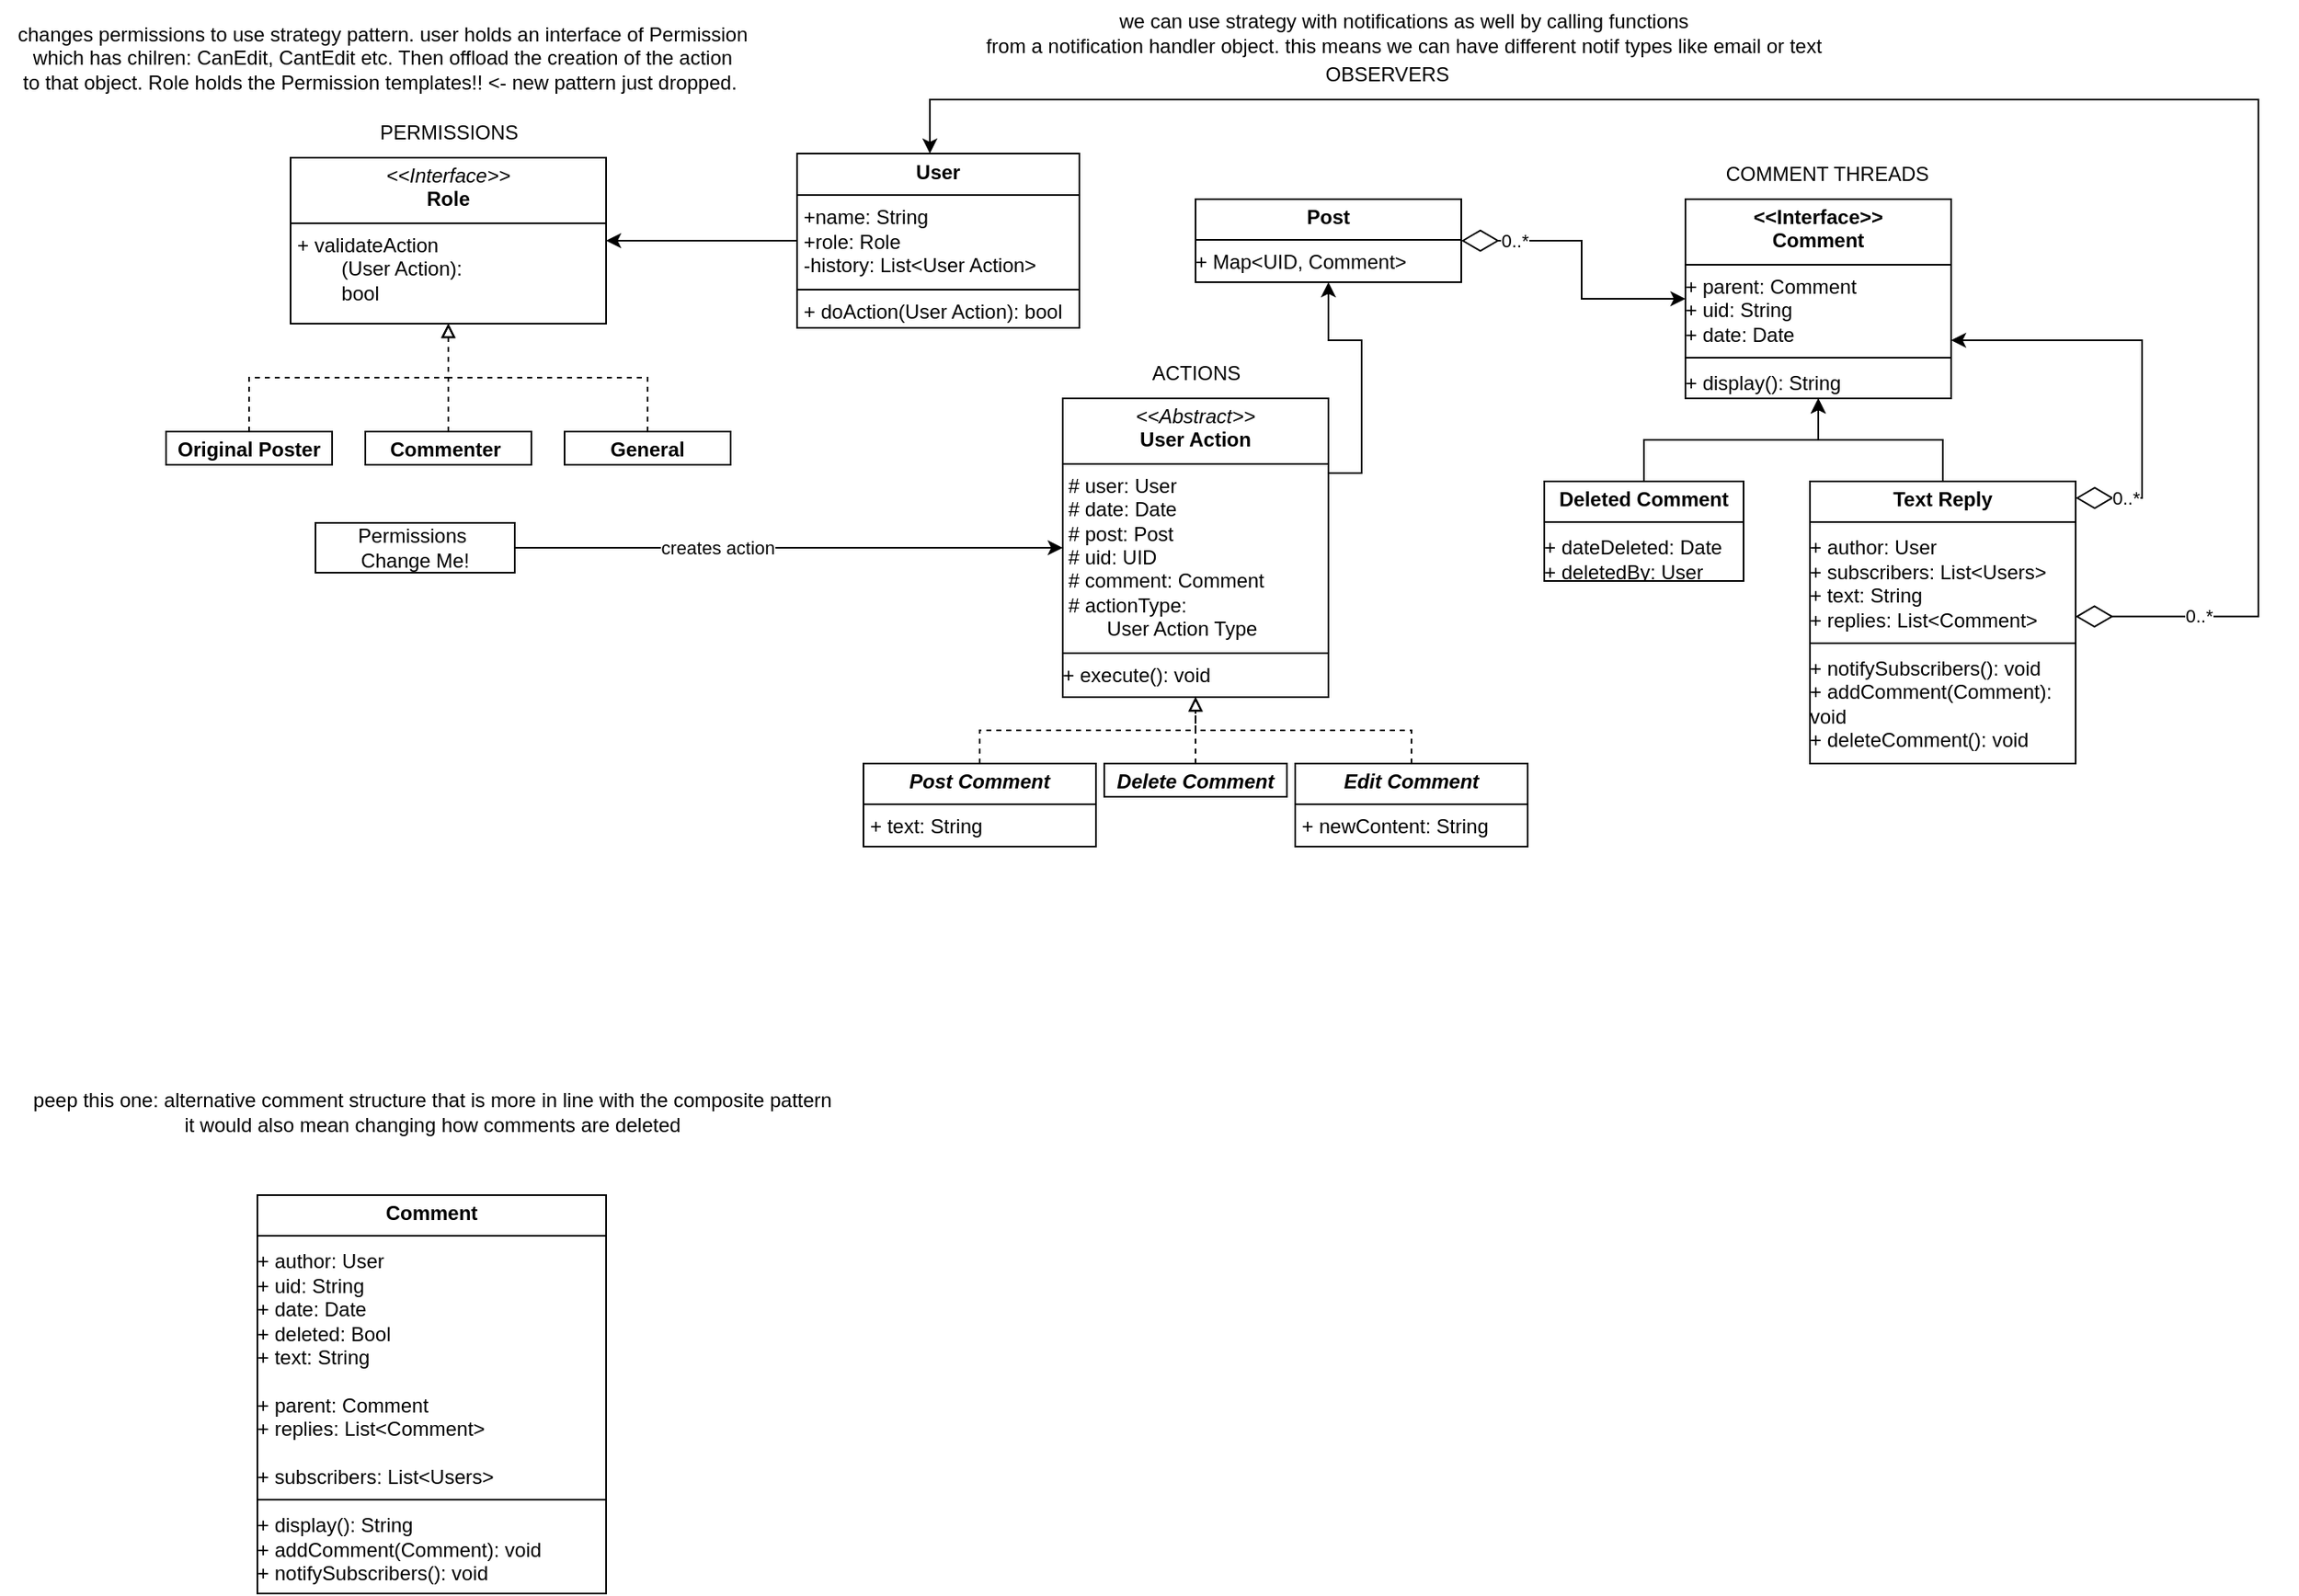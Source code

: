 <mxfile version="25.0.3">
  <diagram name="Page-1" id="dYeS0N-J2XbGxKYjIUa5">
    <mxGraphModel dx="2223" dy="699" grid="1" gridSize="10" guides="1" tooltips="1" connect="1" arrows="1" fold="1" page="1" pageScale="1" pageWidth="850" pageHeight="1100" math="0" shadow="0">
      <root>
        <mxCell id="0" />
        <mxCell id="1" parent="0" />
        <mxCell id="ACXyOTVwt8eLpyd3R-gj-3" style="edgeStyle=orthogonalEdgeStyle;rounded=0;orthogonalLoop=1;jettySize=auto;html=1;exitX=0.999;exitY=0.479;exitDx=0;exitDy=0;startArrow=diamondThin;startFill=0;startSize=20;exitPerimeter=0;" parent="1" source="ACXyOTVwt8eLpyd3R-gj-7" target="IfjuIOWjXW62O33DEMEJ-4" edge="1">
          <mxGeometry relative="1" as="geometry">
            <Array as="points">
              <mxPoint x="920" y="371" />
              <mxPoint x="920" y="60" />
              <mxPoint x="120" y="60" />
            </Array>
            <mxPoint x="625" y="120" as="sourcePoint" />
          </mxGeometry>
        </mxCell>
        <mxCell id="ACXyOTVwt8eLpyd3R-gj-5" value="0..*" style="edgeLabel;html=1;align=center;verticalAlign=middle;resizable=0;points=[];" parent="ACXyOTVwt8eLpyd3R-gj-3" vertex="1" connectable="0">
          <mxGeometry x="-0.888" y="4" relative="1" as="geometry">
            <mxPoint x="4" y="3" as="offset" />
          </mxGeometry>
        </mxCell>
        <mxCell id="ACXyOTVwt8eLpyd3R-gj-2" style="edgeStyle=orthogonalEdgeStyle;rounded=0;orthogonalLoop=1;jettySize=auto;html=1;" parent="1" source="IfjuIOWjXW62O33DEMEJ-4" target="sb-2HTpANfwCJl85uCGh-10" edge="1">
          <mxGeometry relative="1" as="geometry" />
        </mxCell>
        <mxCell id="IfjuIOWjXW62O33DEMEJ-4" value="&lt;p style=&quot;margin:0px;margin-top:4px;text-align:center;&quot;&gt;&lt;b&gt;User&lt;/b&gt;&lt;/p&gt;&lt;hr style=&quot;border-style:solid;&quot; size=&quot;1&quot;&gt;&lt;p style=&quot;margin:0px;margin-left:4px;&quot;&gt;+name: String&lt;/p&gt;&lt;p style=&quot;margin:0px;margin-left:4px;&quot;&gt;+role: Role&lt;br&gt;-history: List&amp;lt;User Action&amp;gt;&lt;/p&gt;&lt;hr style=&quot;border-style:solid;&quot; size=&quot;1&quot;&gt;&lt;p style=&quot;margin:0px;margin-left:4px;&quot;&gt;+ doAction(User Action): bool&lt;/p&gt;" style="verticalAlign=top;align=left;overflow=fill;html=1;whiteSpace=wrap;" parent="1" vertex="1">
          <mxGeometry x="40" y="92.5" width="170" height="105" as="geometry" />
        </mxCell>
        <mxCell id="LP4MEjaqBTGkGhnqhpCd-4" style="edgeStyle=orthogonalEdgeStyle;rounded=0;orthogonalLoop=1;jettySize=auto;html=1;exitX=1;exitY=0.25;exitDx=0;exitDy=0;" edge="1" parent="1" source="IfjuIOWjXW62O33DEMEJ-6" target="IfjuIOWjXW62O33DEMEJ-19">
          <mxGeometry relative="1" as="geometry" />
        </mxCell>
        <mxCell id="IfjuIOWjXW62O33DEMEJ-6" value="&lt;p style=&quot;margin:0px;margin-top:4px;text-align:center;&quot;&gt;&lt;i&gt;&amp;lt;&amp;lt;Abstract&amp;gt;&amp;gt;&lt;/i&gt;&lt;br&gt;&lt;b&gt;User Action&lt;br&gt;&lt;/b&gt;&lt;/p&gt;&lt;hr style=&quot;border-style: solid;&quot; size=&quot;1&quot;&gt;&amp;nbsp;# user: User&lt;div&gt;&amp;nbsp;# date: Date&lt;/div&gt;&lt;div&gt;&amp;nbsp;# post: Post&amp;nbsp;&lt;br&gt;&amp;nbsp;# uid: UID&lt;br&gt;&amp;nbsp;# comment: Comment&lt;/div&gt;&lt;div&gt;&amp;nbsp;# actionType: &lt;br&gt;&lt;span style=&quot;white-space: pre;&quot;&gt;&#x9;&lt;/span&gt;User Action Type&amp;nbsp;&lt;br&gt;&lt;div&gt;&lt;hr style=&quot;border-style: solid;&quot; size=&quot;1&quot;&gt;+ execute(): void&lt;/div&gt;&lt;/div&gt;" style="verticalAlign=top;align=left;overflow=fill;html=1;whiteSpace=wrap;" parent="1" vertex="1">
          <mxGeometry x="200" y="240" width="160" height="180" as="geometry" />
        </mxCell>
        <mxCell id="sb-2HTpANfwCJl85uCGh-2" style="edgeStyle=orthogonalEdgeStyle;rounded=0;orthogonalLoop=1;jettySize=auto;html=1;entryX=0.5;entryY=1;entryDx=0;entryDy=0;dashed=1;endArrow=block;endFill=0;" parent="1" source="IfjuIOWjXW62O33DEMEJ-14" target="IfjuIOWjXW62O33DEMEJ-6" edge="1">
          <mxGeometry relative="1" as="geometry" />
        </mxCell>
        <mxCell id="IfjuIOWjXW62O33DEMEJ-14" value="&lt;p style=&quot;margin:0px;margin-top:4px;text-align:center;&quot;&gt;&lt;b&gt;&lt;i&gt;Post Comment&lt;/i&gt;&lt;/b&gt;&lt;br&gt;&lt;/p&gt;&lt;hr size=&quot;1&quot; style=&quot;border-style:solid;&quot;&gt;&lt;p style=&quot;margin:0px;margin-left:4px;&quot;&gt;+ text: String&lt;br&gt;&lt;/p&gt;" style="verticalAlign=top;align=left;overflow=fill;html=1;whiteSpace=wrap;" parent="1" vertex="1">
          <mxGeometry x="80" y="460" width="140" height="50" as="geometry" />
        </mxCell>
        <mxCell id="sb-2HTpANfwCJl85uCGh-3" style="edgeStyle=orthogonalEdgeStyle;rounded=0;orthogonalLoop=1;jettySize=auto;html=1;entryX=0.5;entryY=1;entryDx=0;entryDy=0;dashed=1;endArrow=block;endFill=0;" parent="1" source="IfjuIOWjXW62O33DEMEJ-17" target="IfjuIOWjXW62O33DEMEJ-6" edge="1">
          <mxGeometry relative="1" as="geometry" />
        </mxCell>
        <mxCell id="IfjuIOWjXW62O33DEMEJ-17" value="&lt;p style=&quot;margin:0px;margin-top:4px;text-align:center;&quot;&gt;&lt;b&gt;&lt;i&gt;Delete Comment&lt;/i&gt;&lt;/b&gt;&lt;br&gt;&lt;/p&gt;&lt;hr size=&quot;1&quot; style=&quot;border-style:solid;&quot;&gt;&lt;p style=&quot;margin:0px;margin-left:4px;&quot;&gt;&lt;br&gt;&lt;/p&gt;" style="verticalAlign=top;align=left;overflow=fill;html=1;whiteSpace=wrap;" parent="1" vertex="1">
          <mxGeometry x="225" y="460" width="110" height="20" as="geometry" />
        </mxCell>
        <mxCell id="sb-2HTpANfwCJl85uCGh-4" style="edgeStyle=orthogonalEdgeStyle;rounded=0;orthogonalLoop=1;jettySize=auto;html=1;entryX=0.5;entryY=1;entryDx=0;entryDy=0;exitX=0.5;exitY=0;exitDx=0;exitDy=0;dashed=1;endArrow=block;endFill=0;" parent="1" source="IfjuIOWjXW62O33DEMEJ-18" target="IfjuIOWjXW62O33DEMEJ-6" edge="1">
          <mxGeometry relative="1" as="geometry" />
        </mxCell>
        <mxCell id="IfjuIOWjXW62O33DEMEJ-18" value="&lt;p style=&quot;margin:0px;margin-top:4px;text-align:center;&quot;&gt;&lt;b&gt;&lt;i&gt;Edit Comment&lt;/i&gt;&lt;/b&gt;&lt;br&gt;&lt;/p&gt;&lt;hr size=&quot;1&quot; style=&quot;border-style:solid;&quot;&gt;&lt;p style=&quot;margin:0px;margin-left:4px;&quot;&gt;+ newContent: String&lt;br&gt;&lt;/p&gt;" style="verticalAlign=top;align=left;overflow=fill;html=1;whiteSpace=wrap;" parent="1" vertex="1">
          <mxGeometry x="340" y="460" width="140" height="50" as="geometry" />
        </mxCell>
        <mxCell id="sb-2HTpANfwCJl85uCGh-6" style="edgeStyle=orthogonalEdgeStyle;rounded=0;orthogonalLoop=1;jettySize=auto;html=1;startArrow=diamondThin;startFill=0;startSize=20;" parent="1" source="IfjuIOWjXW62O33DEMEJ-19" target="ACXyOTVwt8eLpyd3R-gj-10" edge="1">
          <mxGeometry relative="1" as="geometry">
            <mxPoint x="520" y="240" as="targetPoint" />
          </mxGeometry>
        </mxCell>
        <mxCell id="sb-2HTpANfwCJl85uCGh-7" value="0..*" style="edgeLabel;html=1;align=center;verticalAlign=middle;resizable=0;points=[];" parent="sb-2HTpANfwCJl85uCGh-6" vertex="1" connectable="0">
          <mxGeometry x="-0.565" y="1" relative="1" as="geometry">
            <mxPoint x="-5" y="1" as="offset" />
          </mxGeometry>
        </mxCell>
        <mxCell id="IfjuIOWjXW62O33DEMEJ-19" value="&lt;p style=&quot;margin:0px;margin-top:4px;text-align:center;&quot;&gt;&lt;b&gt;Post&lt;/b&gt;&lt;/p&gt;&lt;hr style=&quot;border-style:solid;&quot; size=&quot;1&quot;&gt;+ Map&amp;lt;UID, Comment&amp;gt;" style="verticalAlign=top;align=left;overflow=fill;html=1;whiteSpace=wrap;" parent="1" vertex="1">
          <mxGeometry x="280" y="120" width="160" height="50" as="geometry" />
        </mxCell>
        <mxCell id="sb-2HTpANfwCJl85uCGh-10" value="&lt;p style=&quot;margin:0px;margin-top:4px;text-align:center;&quot;&gt;&lt;i&gt;&amp;lt;&amp;lt;Interface&amp;gt;&amp;gt;&lt;/i&gt;&lt;br&gt;&lt;b&gt;Role&lt;/b&gt;&lt;/p&gt;&lt;hr size=&quot;1&quot; style=&quot;border-style:solid;&quot;&gt;&lt;p style=&quot;margin:0px;margin-left:4px;&quot;&gt;&lt;/p&gt;&lt;p style=&quot;margin:0px;margin-left:4px;&quot;&gt;+ validateAction&lt;br&gt;&lt;span style=&quot;white-space: pre;&quot;&gt;&#x9;&lt;/span&gt;(User Action):&lt;br&gt;&lt;span style=&quot;white-space: pre;&quot;&gt;&#x9;&lt;/span&gt;bool&lt;/p&gt;" style="verticalAlign=top;align=left;overflow=fill;html=1;whiteSpace=wrap;" parent="1" vertex="1">
          <mxGeometry x="-265" y="95" width="190" height="100" as="geometry" />
        </mxCell>
        <mxCell id="sb-2HTpANfwCJl85uCGh-11" value="PERMISSIONS" style="text;html=1;align=center;verticalAlign=middle;resizable=0;points=[];autosize=1;strokeColor=none;fillColor=none;" parent="1" vertex="1">
          <mxGeometry x="-225" y="65" width="110" height="30" as="geometry" />
        </mxCell>
        <mxCell id="sb-2HTpANfwCJl85uCGh-14" value="&lt;div&gt;ACTIONS&lt;/div&gt;" style="text;html=1;align=center;verticalAlign=middle;resizable=0;points=[];autosize=1;strokeColor=none;fillColor=none;" parent="1" vertex="1">
          <mxGeometry x="240" y="210" width="80" height="30" as="geometry" />
        </mxCell>
        <mxCell id="sb-2HTpANfwCJl85uCGh-21" style="edgeStyle=orthogonalEdgeStyle;rounded=0;orthogonalLoop=1;jettySize=auto;html=1;dashed=1;endArrow=block;endFill=0;" parent="1" source="sb-2HTpANfwCJl85uCGh-17" target="sb-2HTpANfwCJl85uCGh-10" edge="1">
          <mxGeometry relative="1" as="geometry" />
        </mxCell>
        <mxCell id="sb-2HTpANfwCJl85uCGh-17" value="&lt;p style=&quot;margin:0px;margin-top:4px;text-align:center;&quot;&gt;&lt;b&gt;Original Poster&lt;/b&gt;&lt;/p&gt;&lt;hr size=&quot;1&quot; style=&quot;border-style:solid;&quot;&gt;&lt;p style=&quot;margin:0px;margin-left:4px;&quot;&gt;+ field: Type&lt;/p&gt;&lt;hr size=&quot;1&quot; style=&quot;border-style:solid;&quot;&gt;&lt;p style=&quot;margin:0px;margin-left:4px;&quot;&gt;+ method(): Type&lt;/p&gt;" style="verticalAlign=top;align=left;overflow=fill;html=1;whiteSpace=wrap;" parent="1" vertex="1">
          <mxGeometry x="-340" y="260" width="100" height="20" as="geometry" />
        </mxCell>
        <mxCell id="sb-2HTpANfwCJl85uCGh-22" style="edgeStyle=orthogonalEdgeStyle;rounded=0;orthogonalLoop=1;jettySize=auto;html=1;dashed=1;endArrow=block;endFill=0;" parent="1" source="sb-2HTpANfwCJl85uCGh-19" target="sb-2HTpANfwCJl85uCGh-10" edge="1">
          <mxGeometry relative="1" as="geometry" />
        </mxCell>
        <mxCell id="sb-2HTpANfwCJl85uCGh-19" value="&lt;p style=&quot;margin:0px;margin-top:4px;text-align:center;&quot;&gt;&lt;b style=&quot;background-color: initial;&quot;&gt;Commenter&amp;nbsp;&lt;/b&gt;&lt;/p&gt;&lt;hr size=&quot;1&quot; style=&quot;border-style:solid;&quot;&gt;&lt;p style=&quot;margin:0px;margin-left:4px;&quot;&gt;+ field: Type&lt;/p&gt;&lt;hr size=&quot;1&quot; style=&quot;border-style:solid;&quot;&gt;&lt;p style=&quot;margin:0px;margin-left:4px;&quot;&gt;+ method(): Type&lt;/p&gt;" style="verticalAlign=top;align=left;overflow=fill;html=1;whiteSpace=wrap;" parent="1" vertex="1">
          <mxGeometry x="-220" y="260" width="100" height="20" as="geometry" />
        </mxCell>
        <mxCell id="sb-2HTpANfwCJl85uCGh-23" style="edgeStyle=orthogonalEdgeStyle;rounded=0;orthogonalLoop=1;jettySize=auto;html=1;dashed=1;endArrow=block;endFill=0;" parent="1" source="sb-2HTpANfwCJl85uCGh-20" target="sb-2HTpANfwCJl85uCGh-10" edge="1">
          <mxGeometry relative="1" as="geometry" />
        </mxCell>
        <mxCell id="sb-2HTpANfwCJl85uCGh-20" value="&lt;p style=&quot;margin:0px;margin-top:4px;text-align:center;&quot;&gt;&lt;b style=&quot;background-color: initial;&quot;&gt;General&lt;/b&gt;&lt;/p&gt;&lt;hr size=&quot;1&quot; style=&quot;border-style:solid;&quot;&gt;&lt;p style=&quot;margin:0px;margin-left:4px;&quot;&gt;+ field: Type&lt;/p&gt;&lt;hr size=&quot;1&quot; style=&quot;border-style:solid;&quot;&gt;&lt;p style=&quot;margin:0px;margin-left:4px;&quot;&gt;+ method(): Type&lt;/p&gt;" style="verticalAlign=top;align=left;overflow=fill;html=1;whiteSpace=wrap;" parent="1" vertex="1">
          <mxGeometry x="-100" y="260" width="100" height="20" as="geometry" />
        </mxCell>
        <mxCell id="ACXyOTVwt8eLpyd3R-gj-4" value="OBSERVERS" style="text;html=1;align=center;verticalAlign=middle;resizable=0;points=[];autosize=1;strokeColor=none;fillColor=none;" parent="1" vertex="1">
          <mxGeometry x="345" y="30" width="100" height="30" as="geometry" />
        </mxCell>
        <mxCell id="ZDMqE9hYmMKR4qr3V81I-8" style="edgeStyle=orthogonalEdgeStyle;rounded=0;orthogonalLoop=1;jettySize=auto;html=1;" parent="1" source="ACXyOTVwt8eLpyd3R-gj-7" target="ACXyOTVwt8eLpyd3R-gj-10" edge="1">
          <mxGeometry relative="1" as="geometry" />
        </mxCell>
        <mxCell id="ACXyOTVwt8eLpyd3R-gj-7" value="&lt;p style=&quot;margin:0px;margin-top:4px;text-align:center;&quot;&gt;&lt;b&gt;Text Reply&lt;/b&gt;&lt;/p&gt;&lt;hr style=&quot;border-style:solid;&quot; size=&quot;1&quot;&gt;&lt;div style=&quot;height:2px;&quot;&gt;&lt;/div&gt;&lt;div&gt;+ author: User&lt;br&gt;&lt;/div&gt;&lt;div&gt;+ subscribers: List&amp;lt;Users&amp;gt;&lt;/div&gt;&lt;div&gt;+ text: String&lt;br&gt;+ replies: List&amp;lt;Comment&amp;gt;&lt;/div&gt;&lt;hr style=&quot;border-style:solid;&quot; size=&quot;1&quot;&gt;&lt;div style=&quot;height:2px;&quot;&gt;&lt;br&gt;&lt;/div&gt;&lt;div style=&quot;height:2px;&quot;&gt;+ notifySubscribers(): void&lt;br&gt;+ addComment(Comment): void&lt;br&gt;+ deleteComment(): void&lt;/div&gt;" style="verticalAlign=top;align=left;overflow=fill;html=1;whiteSpace=wrap;" parent="1" vertex="1">
          <mxGeometry x="650" y="290" width="160" height="170" as="geometry" />
        </mxCell>
        <mxCell id="ACXyOTVwt8eLpyd3R-gj-10" value="&lt;p style=&quot;margin:0px;margin-top:4px;text-align:center;&quot;&gt;&lt;b&gt;&amp;lt;&amp;lt;Interface&amp;gt;&amp;gt;&lt;br&gt;Comment&lt;/b&gt;&lt;/p&gt;&lt;hr style=&quot;border-style:solid;&quot; size=&quot;1&quot;&gt;&lt;div&gt;&lt;span style=&quot;background-color: initial;&quot;&gt;+ parent: Comment&lt;/span&gt;&lt;/div&gt;&lt;div&gt;+ uid: String&lt;br&gt;&lt;/div&gt;&lt;div&gt;+ date: Date&lt;br&gt;&lt;/div&gt;&lt;hr style=&quot;border-style: solid;&quot; size=&quot;1&quot;&gt;&lt;div style=&quot;height: 2px;&quot;&gt;&lt;br&gt;&lt;/div&gt;&lt;div style=&quot;height: 2px;&quot;&gt;+ display(): String&lt;br&gt;&lt;br&gt;&lt;/div&gt;" style="verticalAlign=top;align=left;overflow=fill;html=1;whiteSpace=wrap;" parent="1" vertex="1">
          <mxGeometry x="575" y="120" width="160" height="120" as="geometry" />
        </mxCell>
        <mxCell id="ACXyOTVwt8eLpyd3R-gj-11" style="edgeStyle=orthogonalEdgeStyle;rounded=0;orthogonalLoop=1;jettySize=auto;html=1;startArrow=diamondThin;startFill=0;startSize=20;" parent="1" source="ACXyOTVwt8eLpyd3R-gj-7" target="ACXyOTVwt8eLpyd3R-gj-10" edge="1">
          <mxGeometry relative="1" as="geometry">
            <Array as="points">
              <mxPoint x="850" y="300" />
              <mxPoint x="850" y="205" />
            </Array>
            <mxPoint x="930" y="400" as="sourcePoint" />
          </mxGeometry>
        </mxCell>
        <mxCell id="ACXyOTVwt8eLpyd3R-gj-12" value="0..*" style="edgeLabel;html=1;align=center;verticalAlign=middle;resizable=0;points=[];" parent="ACXyOTVwt8eLpyd3R-gj-11" vertex="1" connectable="0">
          <mxGeometry x="0.774" y="1" relative="1" as="geometry">
            <mxPoint x="77" y="94" as="offset" />
          </mxGeometry>
        </mxCell>
        <mxCell id="ACXyOTVwt8eLpyd3R-gj-13" value="COMMENT THREADS" style="text;html=1;align=center;verticalAlign=middle;resizable=0;points=[];autosize=1;strokeColor=none;fillColor=none;" parent="1" vertex="1">
          <mxGeometry x="585" y="90" width="150" height="30" as="geometry" />
        </mxCell>
        <mxCell id="ACXyOTVwt8eLpyd3R-gj-15" value="peep this one: alternative comment structure that is more in line with the composite pattern&lt;br&gt;it would also mean changing how comments are deleted" style="text;html=1;align=center;verticalAlign=middle;resizable=0;points=[];autosize=1;strokeColor=none;fillColor=none;" parent="1" vertex="1">
          <mxGeometry x="-430" y="650" width="500" height="40" as="geometry" />
        </mxCell>
        <mxCell id="ZDMqE9hYmMKR4qr3V81I-7" style="edgeStyle=orthogonalEdgeStyle;rounded=0;orthogonalLoop=1;jettySize=auto;html=1;" parent="1" source="ZDMqE9hYmMKR4qr3V81I-6" target="ACXyOTVwt8eLpyd3R-gj-10" edge="1">
          <mxGeometry relative="1" as="geometry" />
        </mxCell>
        <mxCell id="ZDMqE9hYmMKR4qr3V81I-6" value="&lt;p style=&quot;margin:0px;margin-top:4px;text-align:center;&quot;&gt;&lt;b&gt;Deleted Comment&lt;/b&gt;&lt;/p&gt;&lt;hr style=&quot;border-style:solid;&quot; size=&quot;1&quot;&gt;&lt;div style=&quot;height:2px;&quot;&gt;&lt;br&gt;&lt;/div&gt;&lt;div style=&quot;height:2px;&quot;&gt;+ dateDeleted: Date&lt;br&gt;+ deletedBy: User&lt;/div&gt;" style="verticalAlign=top;align=left;overflow=fill;html=1;whiteSpace=wrap;" parent="1" vertex="1">
          <mxGeometry x="490" y="290" width="120" height="60" as="geometry" />
        </mxCell>
        <mxCell id="ZDMqE9hYmMKR4qr3V81I-9" value="we can use strategy with notifications as well by calling functions&lt;br&gt;from a notification handler object. this means we can have different notif types like email or text" style="text;html=1;align=center;verticalAlign=middle;resizable=0;points=[];autosize=1;strokeColor=none;fillColor=none;" parent="1" vertex="1">
          <mxGeometry x="140" width="530" height="40" as="geometry" />
        </mxCell>
        <mxCell id="LP4MEjaqBTGkGhnqhpCd-2" value="&lt;p style=&quot;margin:0px;margin-top:4px;text-align:center;&quot;&gt;&lt;b&gt;Comment&lt;/b&gt;&lt;/p&gt;&lt;hr style=&quot;border-style:solid;&quot; size=&quot;1&quot;&gt;&lt;div style=&quot;height:2px;&quot;&gt;&lt;/div&gt;&lt;div&gt;+ author: User&lt;br&gt;&lt;div&gt;+ uid: String&lt;br&gt;&lt;/div&gt;&lt;div&gt;+ date: Date&lt;/div&gt;&lt;div&gt;+ deleted: Bool&lt;br&gt;+ text: String&lt;br&gt;&lt;br&gt;&lt;/div&gt;&lt;/div&gt;&lt;div&gt;+ parent: Comment&lt;/div&gt;&lt;div&gt;+ replies: List&amp;lt;Comment&amp;gt;&lt;/div&gt;&lt;div&gt;&lt;br&gt;&lt;/div&gt;&lt;div&gt;+ subscribers: List&amp;lt;Users&amp;gt;&lt;/div&gt;&lt;hr style=&quot;border-style:solid;&quot; size=&quot;1&quot;&gt;&lt;div style=&quot;height:2px;&quot;&gt;&lt;br&gt;&lt;/div&gt;&lt;div style=&quot;height:2px;&quot;&gt;+ display(): String&lt;br&gt;+ addComment(Comment): void&lt;br&gt;+ notifySubscribers(): void&lt;/div&gt;&lt;div style=&quot;height:2px;&quot;&gt;&lt;br&gt;&lt;/div&gt;" style="verticalAlign=top;align=left;overflow=fill;html=1;whiteSpace=wrap;" vertex="1" parent="1">
          <mxGeometry x="-285" y="720" width="210" height="240" as="geometry" />
        </mxCell>
        <mxCell id="LP4MEjaqBTGkGhnqhpCd-5" value="changes permissions to use strategy pattern. user holds an interface of Permission&lt;br&gt;which has chilren: CanEdit, CantEdit etc. Then offload the creation of the action&lt;br&gt;to that object. Role holds the Permission templates!! &amp;lt;- new pattern just dropped.&amp;nbsp;" style="text;html=1;align=center;verticalAlign=middle;resizable=0;points=[];autosize=1;strokeColor=none;fillColor=none;" vertex="1" parent="1">
          <mxGeometry x="-440" y="5" width="460" height="60" as="geometry" />
        </mxCell>
        <mxCell id="LP4MEjaqBTGkGhnqhpCd-7" style="edgeStyle=orthogonalEdgeStyle;rounded=0;orthogonalLoop=1;jettySize=auto;html=1;" edge="1" parent="1" source="LP4MEjaqBTGkGhnqhpCd-6" target="IfjuIOWjXW62O33DEMEJ-6">
          <mxGeometry relative="1" as="geometry" />
        </mxCell>
        <mxCell id="LP4MEjaqBTGkGhnqhpCd-8" value="creates action" style="edgeLabel;html=1;align=center;verticalAlign=middle;resizable=0;points=[];" vertex="1" connectable="0" parent="LP4MEjaqBTGkGhnqhpCd-7">
          <mxGeometry x="-0.262" relative="1" as="geometry">
            <mxPoint as="offset" />
          </mxGeometry>
        </mxCell>
        <mxCell id="LP4MEjaqBTGkGhnqhpCd-6" value="Permissions&amp;nbsp;&lt;br&gt;Change Me!" style="whiteSpace=wrap;html=1;" vertex="1" parent="1">
          <mxGeometry x="-250" y="315" width="120" height="30" as="geometry" />
        </mxCell>
      </root>
    </mxGraphModel>
  </diagram>
</mxfile>
